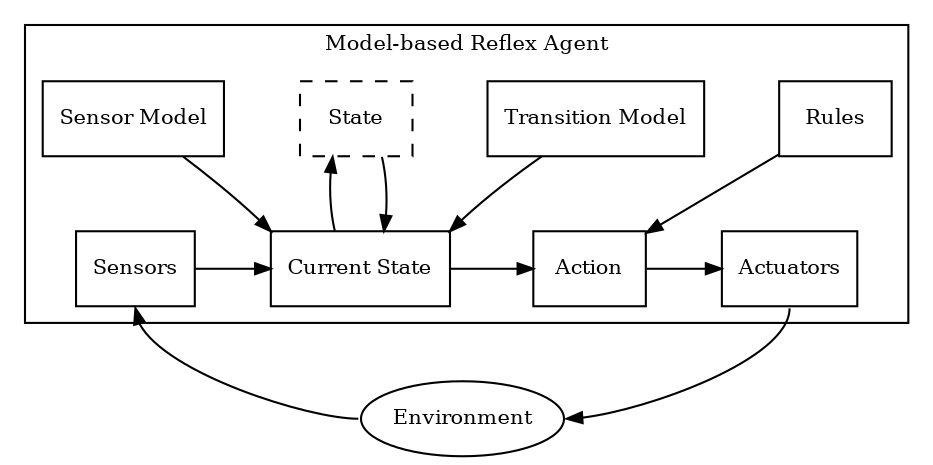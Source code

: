 digraph {
    nodesep = 0.5;
    ranksep = 0.5;
    fontsize = 10.0;
    node [shape="box",fontsize = 10.0];
    edge [arrowsize=0.75];
    subgraph cluster_agent {
        label="Model-based Reflex Agent";
        {
            rank=same;
            old_state [label="State", style="dashed"];
            transition_model [label="Transition Model"];
            sensor_model [label="Sensor Model"];
            rules [label="Rules"];
        }
        {
            rank=same;
            sensors [label="Sensors"];
            current_state [label="Current State"];
            action [label="Action"];
            actuators [label="Actuators"];
        }
    };
    environment [label="Environment", shape="oval"];
    transition_model -> current_state:ne;
    transition_model -> action [style=invisible, arrowhead=none];
    old_state -> current_state [dir="back"];
    old_state -> current_state;
    sensor_model -> current_state:nw;
    rules -> action;
    sensors -> current_state;
    current_state -> action;
    action -> actuators;
    sensors:s -> environment:w [dir="back"];
    actuators:s -> environment:e;
}
